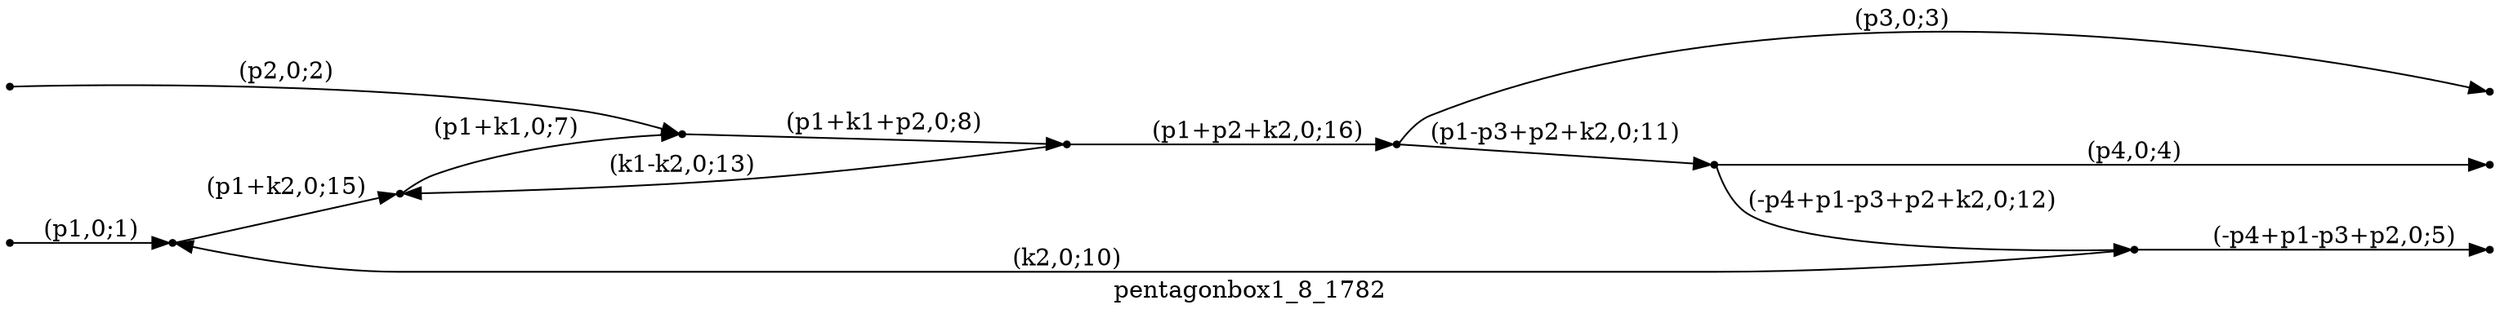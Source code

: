digraph pentagonbox1_8_1782 {
  label="pentagonbox1_8_1782";
  rankdir="LR";
  subgraph edges {
    -1 -> 6 [label="(p1,0;1)"];
    -2 -> 1 [label="(p2,0;2)"];
    7 -> -3 [label="(p3,0;3)"];
    4 -> -4 [label="(p4,0;4)"];
    2 -> -5 [label="(-p4+p1-p3+p2,0;5)"];
    5 -> 1 [label="(p1+k1,0;7)"];
    1 -> 3 [label="(p1+k1+p2,0;8)"];
    2 -> 6 [label="(k2,0;10)"];
    7 -> 4 [label="(p1-p3+p2+k2,0;11)"];
    4 -> 2 [label="(-p4+p1-p3+p2+k2,0;12)"];
    3 -> 5 [label="(k1-k2,0;13)"];
    6 -> 5 [label="(p1+k2,0;15)"];
    3 -> 7 [label="(p1+p2+k2,0;16)"];
  }
  subgraph incoming { rank="source"; -1; -2; }
  subgraph outgoing { rank="sink"; -3; -4; -5; }
-5 [shape=point];
-4 [shape=point];
-3 [shape=point];
-2 [shape=point];
-1 [shape=point];
1 [shape=point];
2 [shape=point];
3 [shape=point];
4 [shape=point];
5 [shape=point];
6 [shape=point];
7 [shape=point];
}


